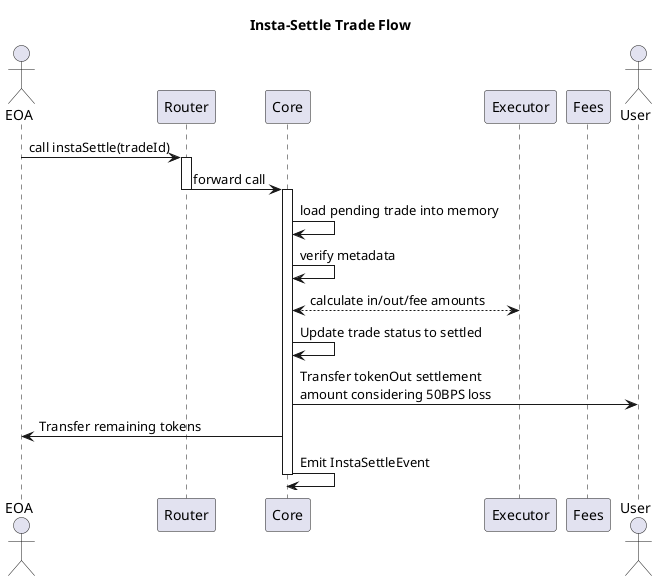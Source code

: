 @startuml InstaSettleTrade
title Insta-Settle Trade Flow

actor "EOA" as EOA
participant "Router" as R
participant "Core" as C
participant "Executor" as E
participant Fees as F
actor "User" as U

EOA -> R: call instaSettle(tradeId)
activate R
R -> C: forward call
deactivate R
activate C

C -> C: load pending trade into memory
C -> C: verify metadata
C <--> E: calculate in/out/fee amounts 
C -> C: Update trade status to settled
C -> U: Transfer tokenOut settlement\namount considering 50BPS loss
C -> EOA: Transfer remaining tokens
C -> C: Emit InstaSettleEvent
deactivate C

@enduml
